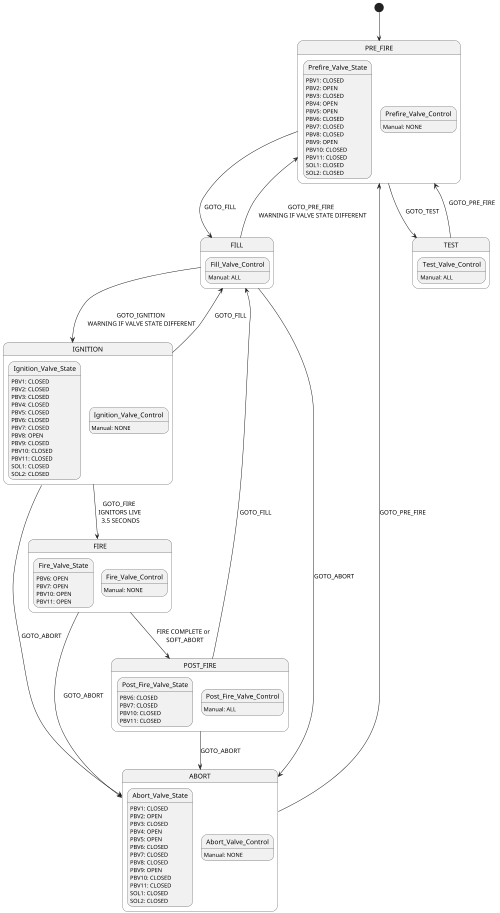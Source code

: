 @startuml stateMachine
scale 500 width
[*] --> PRE_FIRE
PRE_FIRE --> FILL : GOTO_FILL \n
PRE_FIRE --> TEST : GOTO_TEST
FILL --> IGNITION : \n GOTO_IGNITION \n WARNING IF VALVE STATE DIFFERENT
FILL --> ABORT : GOTO_ABORT
FILL --> PRE_FIRE : GOTO_PRE_FIRE \n WARNING IF VALVE STATE DIFFERENT
IGNITION --> FIRE : GOTO_FIRE \n IGNITORS LIVE \n 3.5 SECONDS
IGNITION --> ABORT : GOTO_ABORT
IGNITION --> FILL : GOTO_FILL
FIRE --> ABORT : GOTO_ABORT
FIRE --> POST_FIRE : FIRE COMPLETE or \n SOFT_ABORT
POST_FIRE --> FILL : GOTO_FILL
POST_FIRE --> ABORT : GOTO_ABORT
ABORT --> PRE_FIRE : GOTO_PRE_FIRE
TEST --> PRE_FIRE : GOTO_PRE_FIRE \n\n
 
state PRE_FIRE {
  state Prefire_Valve_State: PBV1: CLOSED
  state Prefire_Valve_State: PBV2: OPEN
  state Prefire_Valve_State: PBV3: CLOSED
  state Prefire_Valve_State: PBV4: OPEN
  state Prefire_Valve_State: PBV5: OPEN
  state Prefire_Valve_State: PBV6: CLOSED
  state Prefire_Valve_State: PBV7: CLOSED
  state Prefire_Valve_State: PBV8: CLOSED
  state Prefire_Valve_State: PBV9: OPEN
  state Prefire_Valve_State: PBV10: CLOSED
  state Prefire_Valve_State: PBV11: CLOSED
  state Prefire_Valve_State: SOL1: CLOSED
  state Prefire_Valve_State: SOL2: CLOSED
 
  state Prefire_Valve_Control
  state Prefire_Valve_Control: Manual: NONE
}
 
state FILL {
  state Fill_Valve_Control
  state Fill_Valve_Control: Manual: ALL
}
 
state IGNITION {
  state Ignition_Valve_State: PBV1: CLOSED
  state Ignition_Valve_State: PBV2: CLOSED
  state Ignition_Valve_State: PBV3: CLOSED
  state Ignition_Valve_State: PBV4: CLOSED
  state Ignition_Valve_State: PBV5: CLOSED
  state Ignition_Valve_State: PBV6: CLOSED
  state Ignition_Valve_State: PBV7: CLOSED
  state Ignition_Valve_State: PBV8: OPEN
  state Ignition_Valve_State: PBV9: CLOSED
  state Ignition_Valve_State: PBV10: CLOSED
  state Ignition_Valve_State: PBV11: CLOSED
  state Ignition_Valve_State: SOL1: CLOSED
  state Ignition_Valve_State: SOL2: CLOSED

  state Ignition_Valve_Control
  state Ignition_Valve_Control: Manual: NONE
}
 
state FIRE {
  state Fire_Valve_State: PBV6: OPEN
  state Fire_Valve_State: PBV7: OPEN
  state Fire_Valve_State: PBV10: OPEN
  state Fire_Valve_State: PBV11: OPEN

  state Fire_Valve_Control
  state Fire_Valve_Control: Manual: NONE
}

state POST_FIRE {
  state Post_Fire_Valve_State: PBV6: CLOSED
  state Post_Fire_Valve_State: PBV7: CLOSED
  state Post_Fire_Valve_State: PBV10: CLOSED
  state Post_Fire_Valve_State: PBV11: CLOSED

  state Post_Fire_Valve_Control
  state Post_Fire_Valve_Control: Manual: ALL
} 
 
state ABORT {
  state Abort_Valve_State: PBV1: CLOSED
  state Abort_Valve_State: PBV2: OPEN
  state Abort_Valve_State: PBV3: CLOSED
  state Abort_Valve_State: PBV4: OPEN
  state Abort_Valve_State: PBV5: OPEN
  state Abort_Valve_State: PBV6: CLOSED
  state Abort_Valve_State: PBV7: CLOSED
  state Abort_Valve_State: PBV8: CLOSED
  state Abort_Valve_State: PBV9: OPEN
  state Abort_Valve_State: PBV10: CLOSED
  state Abort_Valve_State: PBV11: CLOSED
  state Abort_Valve_State: SOL1: CLOSED
  state Abort_Valve_State: SOL2: CLOSED
 
  state Abort_Valve_Control
  state Abort_Valve_Control: Manual: NONE
}
 
state TEST {
  state Test_Valve_Control
  state Test_Valve_Control: Manual: ALL
}
@enduml